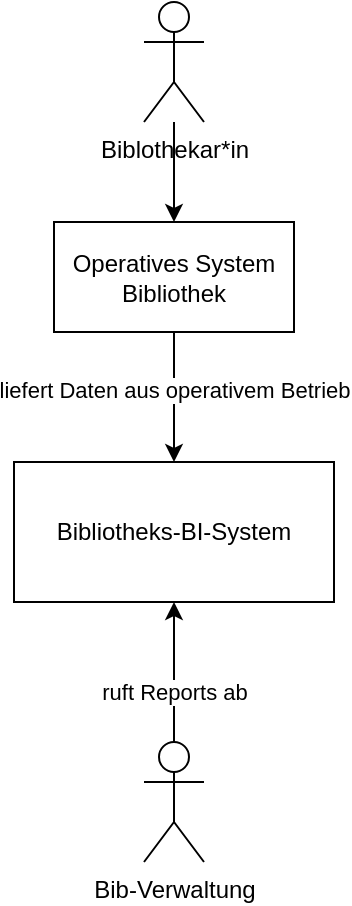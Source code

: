 <mxfile version="24.7.16" pages="2">
  <diagram name="Business-Context" id="52OkkQuaxZAYGcyde5cU">
    <mxGraphModel dx="1794" dy="853" grid="1" gridSize="10" guides="1" tooltips="1" connect="1" arrows="1" fold="1" page="1" pageScale="1" pageWidth="827" pageHeight="1169" math="0" shadow="0">
      <root>
        <mxCell id="0" />
        <mxCell id="1" parent="0" />
        <mxCell id="iU8PVpw4d1Np7PIMhLw1-1" value="Bibliotheks-BI-System" style="rounded=0;whiteSpace=wrap;html=1;" vertex="1" parent="1">
          <mxGeometry x="220" y="510" width="160" height="70" as="geometry" />
        </mxCell>
        <mxCell id="iU8PVpw4d1Np7PIMhLw1-2" value="Operatives System Bibliothek" style="rounded=0;whiteSpace=wrap;html=1;" vertex="1" parent="1">
          <mxGeometry x="240" y="390" width="120" height="55" as="geometry" />
        </mxCell>
        <mxCell id="iU8PVpw4d1Np7PIMhLw1-3" value="Bib-Verwaltung" style="shape=umlActor;verticalLabelPosition=bottom;verticalAlign=top;html=1;outlineConnect=0;" vertex="1" parent="1">
          <mxGeometry x="285" y="650" width="30" height="60" as="geometry" />
        </mxCell>
        <mxCell id="iU8PVpw4d1Np7PIMhLw1-8" value="" style="endArrow=classic;html=1;rounded=0;entryX=0.5;entryY=1;entryDx=0;entryDy=0;exitX=0.5;exitY=0;exitDx=0;exitDy=0;exitPerimeter=0;" edge="1" parent="1" source="iU8PVpw4d1Np7PIMhLw1-3" target="iU8PVpw4d1Np7PIMhLw1-1">
          <mxGeometry width="50" height="50" relative="1" as="geometry">
            <mxPoint x="300" y="640" as="sourcePoint" />
            <mxPoint x="390" y="620" as="targetPoint" />
          </mxGeometry>
        </mxCell>
        <mxCell id="iU8PVpw4d1Np7PIMhLw1-10" value="" style="endArrow=classic;html=1;rounded=0;exitX=0.5;exitY=1;exitDx=0;exitDy=0;entryX=0.5;entryY=0;entryDx=0;entryDy=0;" edge="1" parent="1" source="iU8PVpw4d1Np7PIMhLw1-2" target="iU8PVpw4d1Np7PIMhLw1-1">
          <mxGeometry width="50" height="50" relative="1" as="geometry">
            <mxPoint x="340" y="500" as="sourcePoint" />
            <mxPoint x="390" y="450" as="targetPoint" />
          </mxGeometry>
        </mxCell>
        <mxCell id="iU8PVpw4d1Np7PIMhLw1-11" value="liefert Daten aus operativem Betrieb" style="edgeLabel;html=1;align=center;verticalAlign=middle;resizable=0;points=[];" vertex="1" connectable="0" parent="iU8PVpw4d1Np7PIMhLw1-10">
          <mxGeometry x="-0.121" y="1" relative="1" as="geometry">
            <mxPoint x="-1" as="offset" />
          </mxGeometry>
        </mxCell>
        <mxCell id="iU8PVpw4d1Np7PIMhLw1-23" value="" style="edgeStyle=orthogonalEdgeStyle;rounded=0;orthogonalLoop=1;jettySize=auto;html=1;" edge="1" parent="1" source="iU8PVpw4d1Np7PIMhLw1-22" target="iU8PVpw4d1Np7PIMhLw1-2">
          <mxGeometry relative="1" as="geometry" />
        </mxCell>
        <mxCell id="iU8PVpw4d1Np7PIMhLw1-22" value="Biblothekar*in" style="shape=umlActor;verticalLabelPosition=bottom;verticalAlign=top;html=1;outlineConnect=0;" vertex="1" parent="1">
          <mxGeometry x="285" y="280" width="30" height="60" as="geometry" />
        </mxCell>
        <mxCell id="iU8PVpw4d1Np7PIMhLw1-59" value="ruft Reports ab" style="edgeLabel;html=1;align=center;verticalAlign=middle;resizable=0;points=[];" vertex="1" connectable="0" parent="1">
          <mxGeometry x="299.997" y="625" as="geometry" />
        </mxCell>
      </root>
    </mxGraphModel>
  </diagram>
  <diagram id="LZjj0_1kkbw7Y_TWyNi2" name="Building-Block-Lvl1">
    <mxGraphModel dx="1794" dy="853" grid="1" gridSize="10" guides="1" tooltips="1" connect="1" arrows="1" fold="1" page="1" pageScale="1" pageWidth="827" pageHeight="1169" math="0" shadow="0">
      <root>
        <mxCell id="0" />
        <mxCell id="1" parent="0" />
        <mxCell id="VtHuFmHL9AHDz-PLOEuk-1" value="" style="html=1;whiteSpace=wrap;" vertex="1" parent="1">
          <mxGeometry x="69" y="160" width="260" height="200" as="geometry" />
        </mxCell>
        <mxCell id="VtHuFmHL9AHDz-PLOEuk-2" style="edgeStyle=orthogonalEdgeStyle;rounded=0;orthogonalLoop=1;jettySize=auto;html=1;exitX=0.5;exitY=1;exitDx=0;exitDy=0;entryX=0.5;entryY=1;entryDx=0;entryDy=0;" edge="1" parent="1" source="VtHuFmHL9AHDz-PLOEuk-4" target="VtHuFmHL9AHDz-PLOEuk-4">
          <mxGeometry relative="1" as="geometry" />
        </mxCell>
        <mxCell id="VtHuFmHL9AHDz-PLOEuk-3" style="edgeStyle=orthogonalEdgeStyle;rounded=0;orthogonalLoop=1;jettySize=auto;html=1;exitX=0.5;exitY=1;exitDx=0;exitDy=0;entryX=0.5;entryY=0;entryDx=0;entryDy=0;" edge="1" parent="1" source="VtHuFmHL9AHDz-PLOEuk-4" target="VtHuFmHL9AHDz-PLOEuk-6">
          <mxGeometry relative="1" as="geometry" />
        </mxCell>
        <mxCell id="VtHuFmHL9AHDz-PLOEuk-4" value="Operative Datenquelle" style="rounded=0;whiteSpace=wrap;html=1;" vertex="1" parent="1">
          <mxGeometry x="134" y="190" width="130" height="50" as="geometry" />
        </mxCell>
        <mxCell id="VtHuFmHL9AHDz-PLOEuk-5" value="" style="edgeStyle=orthogonalEdgeStyle;rounded=0;orthogonalLoop=1;jettySize=auto;html=1;exitX=1;exitY=0.5;exitDx=0;exitDy=0;entryX=0;entryY=0.5;entryDx=0;entryDy=0;" edge="1" parent="1" source="VtHuFmHL9AHDz-PLOEuk-6" target="VtHuFmHL9AHDz-PLOEuk-12">
          <mxGeometry relative="1" as="geometry" />
        </mxCell>
        <mxCell id="VtHuFmHL9AHDz-PLOEuk-6" value="Kafka" style="rounded=0;whiteSpace=wrap;html=1;" vertex="1" parent="1">
          <mxGeometry x="134" y="260" width="130" height="50" as="geometry" />
        </mxCell>
        <object placeholders="1" c4Name="Bib-BI-System" c4Type="SystemScopeBoundary" c4Application="Date Warehouse" label="&lt;font style=&quot;font-size: 16px&quot;&gt;&lt;b&gt;&lt;div style=&quot;text-align: left&quot;&gt;%c4Name%&lt;/div&gt;&lt;/b&gt;&lt;/font&gt;&lt;div style=&quot;text-align: left&quot;&gt;[%c4Application%]&lt;/div&gt;" id="VtHuFmHL9AHDz-PLOEuk-7">
          <mxCell style="rounded=1;fontSize=11;whiteSpace=wrap;html=1;dashed=1;arcSize=20;fillColor=none;strokeColor=#666666;fontColor=#333333;labelBackgroundColor=none;align=left;verticalAlign=bottom;labelBorderColor=none;spacingTop=0;spacing=10;dashPattern=8 4;metaEdit=1;rotatable=0;perimeter=rectanglePerimeter;noLabel=0;labelPadding=0;allowArrows=0;connectable=0;expand=0;recursiveResize=0;editable=1;pointerEvents=0;absoluteArcSize=1;points=[[0.25,0,0],[0.5,0,0],[0.75,0,0],[1,0.25,0],[1,0.5,0],[1,0.75,0],[0.75,1,0],[0.5,1,0],[0.25,1,0],[0,0.75,0],[0,0.5,0],[0,0.25,0]];" vertex="1" parent="1">
            <mxGeometry x="409" y="90" width="350" height="710" as="geometry" />
          </mxCell>
        </object>
        <mxCell id="VtHuFmHL9AHDz-PLOEuk-8" style="edgeStyle=orthogonalEdgeStyle;rounded=0;orthogonalLoop=1;jettySize=auto;html=1;entryX=0.5;entryY=0;entryDx=0;entryDy=0;" edge="1" parent="1" source="VtHuFmHL9AHDz-PLOEuk-9" target="VtHuFmHL9AHDz-PLOEuk-4">
          <mxGeometry relative="1" as="geometry" />
        </mxCell>
        <mxCell id="VtHuFmHL9AHDz-PLOEuk-9" value="Biblothekar*in" style="shape=umlActor;verticalLabelPosition=bottom;verticalAlign=top;html=1;outlineConnect=0;" vertex="1" parent="1">
          <mxGeometry x="184" y="50" width="30" height="60" as="geometry" />
        </mxCell>
        <mxCell id="VtHuFmHL9AHDz-PLOEuk-10" value="&lt;span style=&quot;text-align: center;&quot;&gt;Operatives System Bibliothek&lt;/span&gt;" style="text;strokeColor=none;fillColor=none;spacingLeft=4;spacingRight=4;overflow=hidden;rotatable=0;points=[[0,0.5],[1,0.5]];portConstraint=eastwest;fontSize=12;whiteSpace=wrap;html=1;" vertex="1" parent="1">
          <mxGeometry x="69" y="320" width="140" height="45" as="geometry" />
        </mxCell>
        <mxCell id="VtHuFmHL9AHDz-PLOEuk-11" style="edgeStyle=orthogonalEdgeStyle;rounded=0;orthogonalLoop=1;jettySize=auto;html=1;exitX=0.5;exitY=1;exitDx=0;exitDy=0;entryX=0.5;entryY=0;entryDx=0;entryDy=0;" edge="1" parent="1" source="VtHuFmHL9AHDz-PLOEuk-12" target="VtHuFmHL9AHDz-PLOEuk-13">
          <mxGeometry relative="1" as="geometry" />
        </mxCell>
        <mxCell id="VtHuFmHL9AHDz-PLOEuk-12" value="Consumer / Staging" style="html=1;whiteSpace=wrap;" vertex="1" parent="1">
          <mxGeometry x="509" y="110" width="140" height="50" as="geometry" />
        </mxCell>
        <mxCell id="VtHuFmHL9AHDz-PLOEuk-13" value="Cleansing" style="html=1;whiteSpace=wrap;" vertex="1" parent="1">
          <mxGeometry x="509" y="190" width="140" height="50" as="geometry" />
        </mxCell>
        <mxCell id="VtHuFmHL9AHDz-PLOEuk-14" style="edgeStyle=orthogonalEdgeStyle;rounded=0;orthogonalLoop=1;jettySize=auto;html=1;" edge="1" parent="1" source="VtHuFmHL9AHDz-PLOEuk-15">
          <mxGeometry relative="1" as="geometry">
            <mxPoint x="579" y="430" as="targetPoint" />
          </mxGeometry>
        </mxCell>
        <object placeholders="1" c4Name="Core" c4Type="Container" c4Technology="MySQL-DB" c4Description="Historisierter Speicher aller Daten" label="&lt;font style=&quot;font-size: 16px&quot;&gt;&lt;b&gt;%c4Name%&lt;/b&gt;&lt;/font&gt;&lt;div&gt;[%c4Type%:&amp;nbsp;%c4Technology%]&lt;/div&gt;&lt;br&gt;&lt;div&gt;&lt;font style=&quot;font-size: 11px&quot;&gt;&lt;font color=&quot;#E6E6E6&quot;&gt;%c4Description%&lt;/font&gt;&lt;/div&gt;" id="VtHuFmHL9AHDz-PLOEuk-15">
          <mxCell style="shape=cylinder3;size=21.143;whiteSpace=wrap;html=1;boundedLbl=1;rounded=0;labelBackgroundColor=none;fillColor=#23A2D9;fontSize=12;fontColor=#ffffff;align=center;strokeColor=#0E7DAD;metaEdit=1;points=[[0.5,0,0],[1,0.25,0],[1,0.5,0],[1,0.75,0],[0.5,1,0],[0,0.75,0],[0,0.5,0],[0,0.25,0]];resizable=0;" vertex="1" parent="1">
            <mxGeometry x="459" y="264" width="240" height="120" as="geometry" />
          </mxCell>
        </object>
        <mxCell id="VtHuFmHL9AHDz-PLOEuk-16" style="edgeStyle=orthogonalEdgeStyle;rounded=0;orthogonalLoop=1;jettySize=auto;html=1;exitX=0.5;exitY=1;exitDx=0;exitDy=0;entryX=0.5;entryY=0;entryDx=0;entryDy=0;entryPerimeter=0;" edge="1" parent="1" source="VtHuFmHL9AHDz-PLOEuk-13" target="VtHuFmHL9AHDz-PLOEuk-15">
          <mxGeometry relative="1" as="geometry" />
        </mxCell>
        <mxCell id="VtHuFmHL9AHDz-PLOEuk-17" style="edgeStyle=orthogonalEdgeStyle;rounded=0;orthogonalLoop=1;jettySize=auto;html=1;entryX=0.5;entryY=0;entryDx=0;entryDy=0;entryPerimeter=0;" edge="1" parent="1" source="VtHuFmHL9AHDz-PLOEuk-18" target="VtHuFmHL9AHDz-PLOEuk-19">
          <mxGeometry relative="1" as="geometry">
            <mxPoint x="584" y="620" as="targetPoint" />
          </mxGeometry>
        </mxCell>
        <object placeholders="1" c4Name="Mart Database" c4Type="Container" c4Technology="MySQLDB" c4Description="Datenbank mit MARTs für Abfragen" label="&lt;font style=&quot;font-size: 16px&quot;&gt;&lt;b&gt;%c4Name%&lt;/b&gt;&lt;/font&gt;&lt;div&gt;[%c4Type%:&amp;nbsp;%c4Technology%]&lt;/div&gt;&lt;br&gt;&lt;div&gt;&lt;font style=&quot;font-size: 11px&quot;&gt;&lt;font color=&quot;#E6E6E6&quot;&gt;%c4Description%&lt;/font&gt;&lt;/div&gt;" id="VtHuFmHL9AHDz-PLOEuk-18">
          <mxCell style="shape=cylinder3;size=15;whiteSpace=wrap;html=1;boundedLbl=1;rounded=0;labelBackgroundColor=none;fillColor=#23A2D9;fontSize=12;fontColor=#ffffff;align=center;strokeColor=#0E7DAD;metaEdit=1;points=[[0.5,0,0],[1,0.25,0],[1,0.5,0],[1,0.75,0],[0.5,1,0],[0,0.75,0],[0,0.5,0],[0,0.25,0]];resizable=0;" vertex="1" parent="1">
            <mxGeometry x="464" y="430" width="240" height="120" as="geometry" />
          </mxCell>
        </object>
        <object placeholders="1" c4Name="Dashboards" c4Type="Container" c4Technology="PowerBI" c4Description="BI Software with Dashboards" label="&lt;font style=&quot;font-size: 16px&quot;&gt;&lt;b&gt;%c4Name%&lt;/b&gt;&lt;/font&gt;&lt;div&gt;[%c4Type%:&amp;nbsp;%c4Technology%]&lt;/div&gt;&lt;br&gt;&lt;div&gt;&lt;font style=&quot;font-size: 11px&quot;&gt;&lt;font color=&quot;#E6E6E6&quot;&gt;%c4Description%&lt;/font&gt;&lt;/div&gt;" id="VtHuFmHL9AHDz-PLOEuk-19">
          <mxCell style="shape=mxgraph.c4.webBrowserContainer2;whiteSpace=wrap;html=1;boundedLbl=1;rounded=0;labelBackgroundColor=none;strokeColor=#118ACD;fillColor=#23A2D9;strokeColor=#118ACD;strokeColor2=#0E7DAD;fontSize=12;fontColor=#ffffff;align=center;metaEdit=1;points=[[0.5,0,0],[1,0.25,0],[1,0.5,0],[1,0.75,0],[0.5,1,0],[0,0.75,0],[0,0.5,0],[0,0.25,0]];resizable=0;" vertex="1" parent="1">
            <mxGeometry x="464" y="580" width="240" height="160" as="geometry" />
          </mxCell>
        </object>
        <mxCell id="VtHuFmHL9AHDz-PLOEuk-20" style="edgeStyle=orthogonalEdgeStyle;rounded=0;orthogonalLoop=1;jettySize=auto;html=1;entryX=0.224;entryY=0.014;entryDx=0;entryDy=0;entryPerimeter=0;" edge="1" parent="1" source="VtHuFmHL9AHDz-PLOEuk-15" target="VtHuFmHL9AHDz-PLOEuk-18">
          <mxGeometry relative="1" as="geometry" />
        </mxCell>
        <mxCell id="VtHuFmHL9AHDz-PLOEuk-21" style="edgeStyle=orthogonalEdgeStyle;rounded=0;orthogonalLoop=1;jettySize=auto;html=1;entryX=0.768;entryY=0.025;entryDx=0;entryDy=0;entryPerimeter=0;" edge="1" parent="1" source="VtHuFmHL9AHDz-PLOEuk-15" target="VtHuFmHL9AHDz-PLOEuk-18">
          <mxGeometry relative="1" as="geometry" />
        </mxCell>
        <mxCell id="VtHuFmHL9AHDz-PLOEuk-22" value="Bib-Verwaltung" style="shape=umlActor;verticalLabelPosition=bottom;verticalAlign=top;html=1;outlineConnect=0;" vertex="1" parent="1">
          <mxGeometry x="176" y="640" width="30" height="60" as="geometry" />
        </mxCell>
        <mxCell id="VtHuFmHL9AHDz-PLOEuk-23" style="edgeStyle=orthogonalEdgeStyle;rounded=0;orthogonalLoop=1;jettySize=auto;html=1;exitX=1;exitY=0.333;exitDx=0;exitDy=0;exitPerimeter=0;entryX=0;entryY=0.5;entryDx=0;entryDy=0;entryPerimeter=0;" edge="1" parent="1" source="VtHuFmHL9AHDz-PLOEuk-22" target="VtHuFmHL9AHDz-PLOEuk-19">
          <mxGeometry relative="1" as="geometry" />
        </mxCell>
        <mxCell id="VtHuFmHL9AHDz-PLOEuk-24" value="ruft Reports ab" style="edgeLabel;html=1;align=center;verticalAlign=middle;resizable=0;points=[];" vertex="1" connectable="0" parent="VtHuFmHL9AHDz-PLOEuk-23">
          <mxGeometry x="-0.193" relative="1" as="geometry">
            <mxPoint as="offset" />
          </mxGeometry>
        </mxCell>
        <mxCell id="VtHuFmHL9AHDz-PLOEuk-25" value="&lt;span style=&quot;font-size: 11px; font-weight: 400; background-color: rgb(255, 255, 255);&quot;&gt;liefert Daten aus operativem Betrieb&lt;/span&gt;" style="text;align=center;fontStyle=1;verticalAlign=middle;spacingLeft=3;spacingRight=3;strokeColor=none;rotatable=0;points=[[0,0.5],[1,0.5]];portConstraint=eastwest;html=1;" vertex="1" parent="1">
          <mxGeometry x="349" y="202" width="80" height="26" as="geometry" />
        </mxCell>
      </root>
    </mxGraphModel>
  </diagram>
</mxfile>
